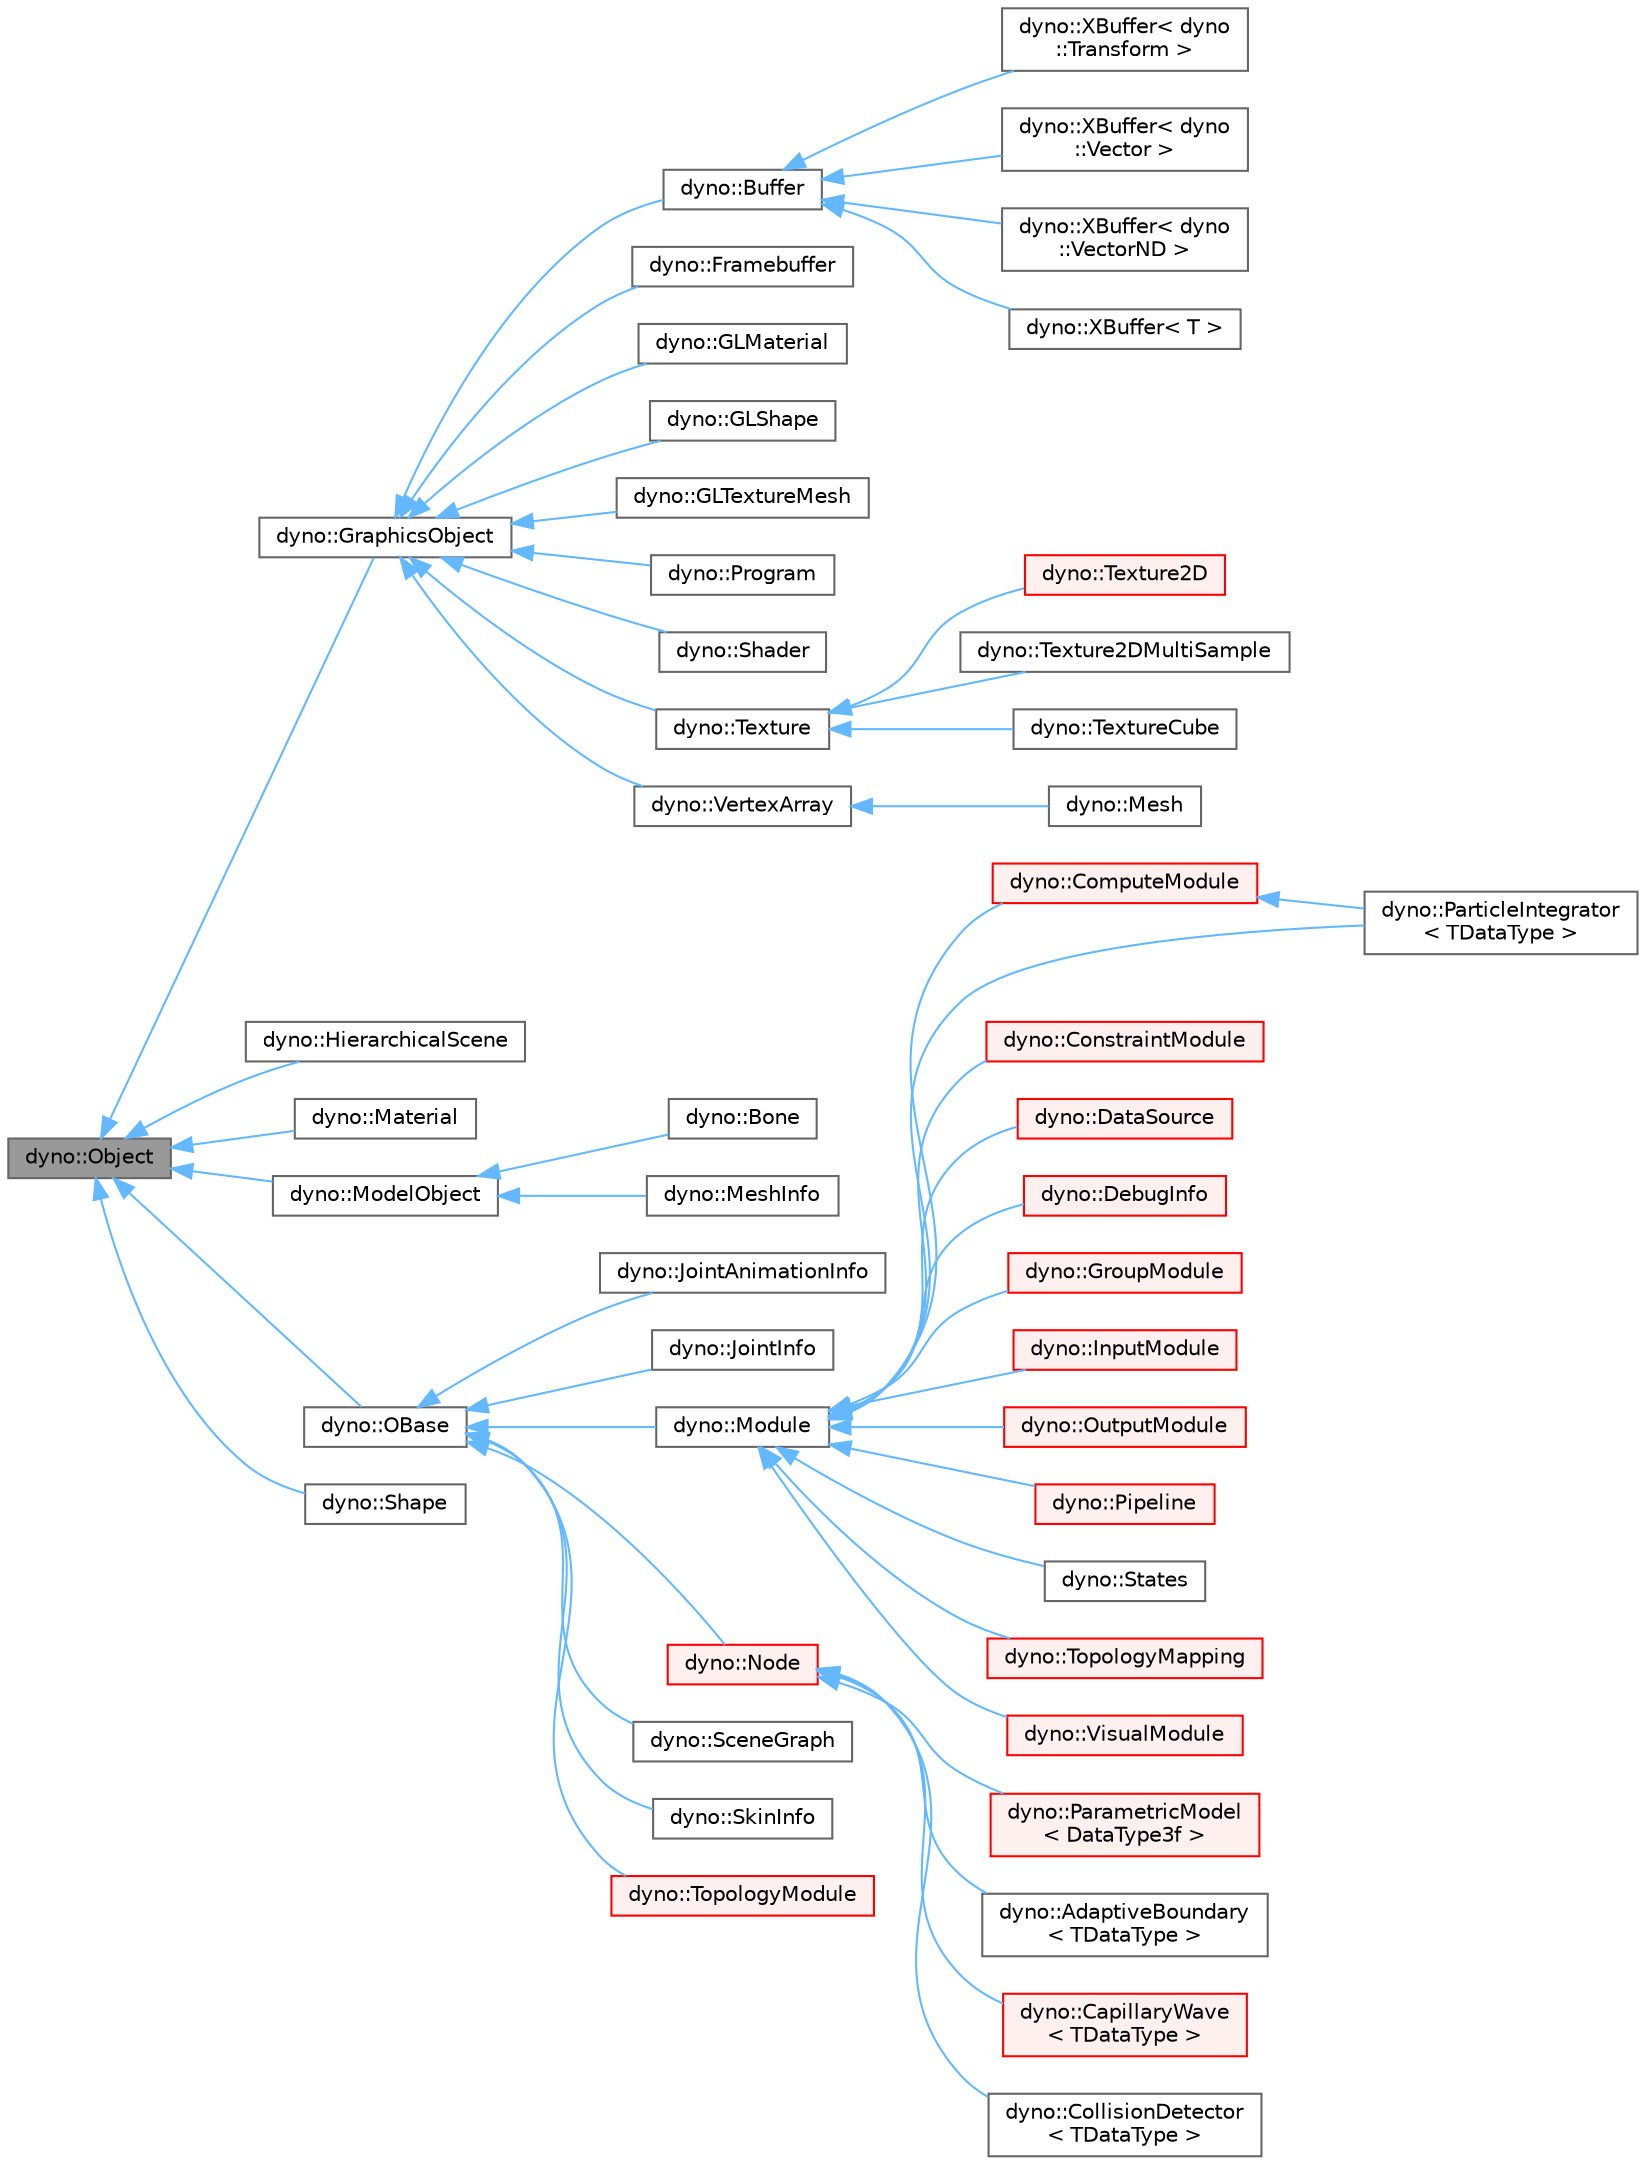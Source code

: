 digraph "dyno::Object"
{
 // LATEX_PDF_SIZE
  bgcolor="transparent";
  edge [fontname=Helvetica,fontsize=10,labelfontname=Helvetica,labelfontsize=10];
  node [fontname=Helvetica,fontsize=10,shape=box,height=0.2,width=0.4];
  rankdir="LR";
  Node1 [id="Node000001",label="dyno::Object",height=0.2,width=0.4,color="gray40", fillcolor="grey60", style="filled", fontcolor="black",tooltip=" "];
  Node1 -> Node2 [id="edge1_Node000001_Node000002",dir="back",color="steelblue1",style="solid",tooltip=" "];
  Node2 [id="Node000002",label="dyno::GraphicsObject",height=0.2,width=0.4,color="gray40", fillcolor="white", style="filled",URL="$classdyno_1_1_graphics_object.html",tooltip=" "];
  Node2 -> Node3 [id="edge2_Node000002_Node000003",dir="back",color="steelblue1",style="solid",tooltip=" "];
  Node3 [id="Node000003",label="dyno::Buffer",height=0.2,width=0.4,color="gray40", fillcolor="white", style="filled",URL="$classdyno_1_1_buffer.html",tooltip=" "];
  Node3 -> Node4 [id="edge3_Node000003_Node000004",dir="back",color="steelblue1",style="solid",tooltip=" "];
  Node4 [id="Node000004",label="dyno::XBuffer\< dyno\l::Transform \>",height=0.2,width=0.4,color="gray40", fillcolor="white", style="filled",URL="$classdyno_1_1_x_buffer.html",tooltip=" "];
  Node3 -> Node5 [id="edge4_Node000003_Node000005",dir="back",color="steelblue1",style="solid",tooltip=" "];
  Node5 [id="Node000005",label="dyno::XBuffer\< dyno\l::Vector \>",height=0.2,width=0.4,color="gray40", fillcolor="white", style="filled",URL="$classdyno_1_1_x_buffer.html",tooltip=" "];
  Node3 -> Node6 [id="edge5_Node000003_Node000006",dir="back",color="steelblue1",style="solid",tooltip=" "];
  Node6 [id="Node000006",label="dyno::XBuffer\< dyno\l::VectorND \>",height=0.2,width=0.4,color="gray40", fillcolor="white", style="filled",URL="$classdyno_1_1_x_buffer.html",tooltip=" "];
  Node3 -> Node7 [id="edge6_Node000003_Node000007",dir="back",color="steelblue1",style="solid",tooltip=" "];
  Node7 [id="Node000007",label="dyno::XBuffer\< T \>",height=0.2,width=0.4,color="gray40", fillcolor="white", style="filled",URL="$classdyno_1_1_x_buffer.html",tooltip=" "];
  Node2 -> Node8 [id="edge7_Node000002_Node000008",dir="back",color="steelblue1",style="solid",tooltip=" "];
  Node8 [id="Node000008",label="dyno::Framebuffer",height=0.2,width=0.4,color="gray40", fillcolor="white", style="filled",URL="$classdyno_1_1_framebuffer.html",tooltip=" "];
  Node2 -> Node9 [id="edge8_Node000002_Node000009",dir="back",color="steelblue1",style="solid",tooltip=" "];
  Node9 [id="Node000009",label="dyno::GLMaterial",height=0.2,width=0.4,color="gray40", fillcolor="white", style="filled",URL="$classdyno_1_1_g_l_material.html",tooltip=" "];
  Node2 -> Node10 [id="edge9_Node000002_Node000010",dir="back",color="steelblue1",style="solid",tooltip=" "];
  Node10 [id="Node000010",label="dyno::GLShape",height=0.2,width=0.4,color="gray40", fillcolor="white", style="filled",URL="$classdyno_1_1_g_l_shape.html",tooltip=" "];
  Node2 -> Node11 [id="edge10_Node000002_Node000011",dir="back",color="steelblue1",style="solid",tooltip=" "];
  Node11 [id="Node000011",label="dyno::GLTextureMesh",height=0.2,width=0.4,color="gray40", fillcolor="white", style="filled",URL="$classdyno_1_1_g_l_texture_mesh.html",tooltip=" "];
  Node2 -> Node12 [id="edge11_Node000002_Node000012",dir="back",color="steelblue1",style="solid",tooltip=" "];
  Node12 [id="Node000012",label="dyno::Program",height=0.2,width=0.4,color="gray40", fillcolor="white", style="filled",URL="$classdyno_1_1_program.html",tooltip=" "];
  Node2 -> Node13 [id="edge12_Node000002_Node000013",dir="back",color="steelblue1",style="solid",tooltip=" "];
  Node13 [id="Node000013",label="dyno::Shader",height=0.2,width=0.4,color="gray40", fillcolor="white", style="filled",URL="$classdyno_1_1_shader.html",tooltip=" "];
  Node2 -> Node14 [id="edge13_Node000002_Node000014",dir="back",color="steelblue1",style="solid",tooltip=" "];
  Node14 [id="Node000014",label="dyno::Texture",height=0.2,width=0.4,color="gray40", fillcolor="white", style="filled",URL="$classdyno_1_1_texture.html",tooltip=" "];
  Node14 -> Node15 [id="edge14_Node000014_Node000015",dir="back",color="steelblue1",style="solid",tooltip=" "];
  Node15 [id="Node000015",label="dyno::Texture2D",height=0.2,width=0.4,color="red", fillcolor="#FFF0F0", style="filled",URL="$classdyno_1_1_texture2_d.html",tooltip=" "];
  Node14 -> Node18 [id="edge15_Node000014_Node000018",dir="back",color="steelblue1",style="solid",tooltip=" "];
  Node18 [id="Node000018",label="dyno::Texture2DMultiSample",height=0.2,width=0.4,color="gray40", fillcolor="white", style="filled",URL="$classdyno_1_1_texture2_d_multi_sample.html",tooltip=" "];
  Node14 -> Node19 [id="edge16_Node000014_Node000019",dir="back",color="steelblue1",style="solid",tooltip=" "];
  Node19 [id="Node000019",label="dyno::TextureCube",height=0.2,width=0.4,color="gray40", fillcolor="white", style="filled",URL="$classdyno_1_1_texture_cube.html",tooltip=" "];
  Node2 -> Node20 [id="edge17_Node000002_Node000020",dir="back",color="steelblue1",style="solid",tooltip=" "];
  Node20 [id="Node000020",label="dyno::VertexArray",height=0.2,width=0.4,color="gray40", fillcolor="white", style="filled",URL="$classdyno_1_1_vertex_array.html",tooltip=" "];
  Node20 -> Node21 [id="edge18_Node000020_Node000021",dir="back",color="steelblue1",style="solid",tooltip=" "];
  Node21 [id="Node000021",label="dyno::Mesh",height=0.2,width=0.4,color="gray40", fillcolor="white", style="filled",URL="$classdyno_1_1_mesh.html",tooltip=" "];
  Node1 -> Node22 [id="edge19_Node000001_Node000022",dir="back",color="steelblue1",style="solid",tooltip=" "];
  Node22 [id="Node000022",label="dyno::HierarchicalScene",height=0.2,width=0.4,color="gray40", fillcolor="white", style="filled",URL="$classdyno_1_1_hierarchical_scene.html",tooltip=" "];
  Node1 -> Node23 [id="edge20_Node000001_Node000023",dir="back",color="steelblue1",style="solid",tooltip=" "];
  Node23 [id="Node000023",label="dyno::Material",height=0.2,width=0.4,color="gray40", fillcolor="white", style="filled",URL="$classdyno_1_1_material.html",tooltip=" "];
  Node1 -> Node24 [id="edge21_Node000001_Node000024",dir="back",color="steelblue1",style="solid",tooltip=" "];
  Node24 [id="Node000024",label="dyno::ModelObject",height=0.2,width=0.4,color="gray40", fillcolor="white", style="filled",URL="$classdyno_1_1_model_object.html",tooltip=" "];
  Node24 -> Node25 [id="edge22_Node000024_Node000025",dir="back",color="steelblue1",style="solid",tooltip=" "];
  Node25 [id="Node000025",label="dyno::Bone",height=0.2,width=0.4,color="gray40", fillcolor="white", style="filled",URL="$classdyno_1_1_bone.html",tooltip=" "];
  Node24 -> Node26 [id="edge23_Node000024_Node000026",dir="back",color="steelblue1",style="solid",tooltip=" "];
  Node26 [id="Node000026",label="dyno::MeshInfo",height=0.2,width=0.4,color="gray40", fillcolor="white", style="filled",URL="$classdyno_1_1_mesh_info.html",tooltip=" "];
  Node1 -> Node27 [id="edge24_Node000001_Node000027",dir="back",color="steelblue1",style="solid",tooltip=" "];
  Node27 [id="Node000027",label="dyno::OBase",height=0.2,width=0.4,color="gray40", fillcolor="white", style="filled",URL="$classdyno_1_1_o_base.html",tooltip=" "];
  Node27 -> Node28 [id="edge25_Node000027_Node000028",dir="back",color="steelblue1",style="solid",tooltip=" "];
  Node28 [id="Node000028",label="dyno::JointAnimationInfo",height=0.2,width=0.4,color="gray40", fillcolor="white", style="filled",URL="$classdyno_1_1_joint_animation_info.html",tooltip=" "];
  Node27 -> Node29 [id="edge26_Node000027_Node000029",dir="back",color="steelblue1",style="solid",tooltip=" "];
  Node29 [id="Node000029",label="dyno::JointInfo",height=0.2,width=0.4,color="gray40", fillcolor="white", style="filled",URL="$classdyno_1_1_joint_info.html",tooltip=" "];
  Node27 -> Node30 [id="edge27_Node000027_Node000030",dir="back",color="steelblue1",style="solid",tooltip=" "];
  Node30 [id="Node000030",label="dyno::Module",height=0.2,width=0.4,color="gray40", fillcolor="white", style="filled",URL="$classdyno_1_1_module.html",tooltip=" "];
  Node30 -> Node31 [id="edge28_Node000030_Node000031",dir="back",color="steelblue1",style="solid",tooltip=" "];
  Node31 [id="Node000031",label="dyno::ComputeModule",height=0.2,width=0.4,color="red", fillcolor="#FFF0F0", style="filled",URL="$classdyno_1_1_compute_module.html",tooltip=" "];
  Node31 -> Node69 [id="edge29_Node000031_Node000069",dir="back",color="steelblue1",style="solid",tooltip=" "];
  Node69 [id="Node000069",label="dyno::ParticleIntegrator\l\< TDataType \>",height=0.2,width=0.4,color="gray40", fillcolor="white", style="filled",URL="$classdyno_1_1_particle_integrator.html",tooltip=" "];
  Node30 -> Node74 [id="edge30_Node000030_Node000074",dir="back",color="steelblue1",style="solid",tooltip=" "];
  Node74 [id="Node000074",label="dyno::ConstraintModule",height=0.2,width=0.4,color="red", fillcolor="#FFF0F0", style="filled",URL="$classdyno_1_1_constraint_module.html",tooltip=" "];
  Node30 -> Node105 [id="edge31_Node000030_Node000105",dir="back",color="steelblue1",style="solid",tooltip=" "];
  Node105 [id="Node000105",label="dyno::DataSource",height=0.2,width=0.4,color="red", fillcolor="#FFF0F0", style="filled",URL="$classdyno_1_1_data_source.html",tooltip=" "];
  Node30 -> Node108 [id="edge32_Node000030_Node000108",dir="back",color="steelblue1",style="solid",tooltip=" "];
  Node108 [id="Node000108",label="dyno::DebugInfo",height=0.2,width=0.4,color="red", fillcolor="#FFF0F0", style="filled",URL="$classdyno_1_1_debug_info.html",tooltip=" "];
  Node30 -> Node113 [id="edge33_Node000030_Node000113",dir="back",color="steelblue1",style="solid",tooltip=" "];
  Node113 [id="Node000113",label="dyno::GroupModule",height=0.2,width=0.4,color="red", fillcolor="#FFF0F0", style="filled",URL="$classdyno_1_1_group_module.html",tooltip=" "];
  Node30 -> Node120 [id="edge34_Node000030_Node000120",dir="back",color="steelblue1",style="solid",tooltip=" "];
  Node120 [id="Node000120",label="dyno::InputModule",height=0.2,width=0.4,color="red", fillcolor="#FFF0F0", style="filled",URL="$classdyno_1_1_input_module.html",tooltip=" "];
  Node30 -> Node131 [id="edge35_Node000030_Node000131",dir="back",color="steelblue1",style="solid",tooltip=" "];
  Node131 [id="Node000131",label="dyno::OutputModule",height=0.2,width=0.4,color="red", fillcolor="#FFF0F0", style="filled",URL="$classdyno_1_1_output_module.html",tooltip=" "];
  Node30 -> Node69 [id="edge36_Node000030_Node000069",dir="back",color="steelblue1",style="solid",tooltip=" "];
  Node30 -> Node137 [id="edge37_Node000030_Node000137",dir="back",color="steelblue1",style="solid",tooltip=" "];
  Node137 [id="Node000137",label="dyno::Pipeline",height=0.2,width=0.4,color="red", fillcolor="#FFF0F0", style="filled",URL="$classdyno_1_1_pipeline.html",tooltip=" "];
  Node30 -> Node140 [id="edge38_Node000030_Node000140",dir="back",color="steelblue1",style="solid",tooltip=" "];
  Node140 [id="Node000140",label="dyno::States",height=0.2,width=0.4,color="gray40", fillcolor="white", style="filled",URL="$classdyno_1_1_states.html",tooltip=" "];
  Node30 -> Node141 [id="edge39_Node000030_Node000141",dir="back",color="steelblue1",style="solid",tooltip=" "];
  Node141 [id="Node000141",label="dyno::TopologyMapping",height=0.2,width=0.4,color="red", fillcolor="#FFF0F0", style="filled",URL="$classdyno_1_1_topology_mapping.html",tooltip=" "];
  Node30 -> Node161 [id="edge40_Node000030_Node000161",dir="back",color="steelblue1",style="solid",tooltip=" "];
  Node161 [id="Node000161",label="dyno::VisualModule",height=0.2,width=0.4,color="red", fillcolor="#FFF0F0", style="filled",URL="$classdyno_1_1_visual_module.html",tooltip=" "];
  Node27 -> Node181 [id="edge41_Node000027_Node000181",dir="back",color="steelblue1",style="solid",tooltip=" "];
  Node181 [id="Node000181",label="dyno::Node",height=0.2,width=0.4,color="red", fillcolor="#FFF0F0", style="filled",URL="$classdyno_1_1_node.html",tooltip=" "];
  Node181 -> Node182 [id="edge42_Node000181_Node000182",dir="back",color="steelblue1",style="solid",tooltip=" "];
  Node182 [id="Node000182",label="dyno::ParametricModel\l\< DataType3f \>",height=0.2,width=0.4,color="red", fillcolor="#FFF0F0", style="filled",URL="$classdyno_1_1_parametric_model.html",tooltip=" "];
  Node181 -> Node189 [id="edge43_Node000181_Node000189",dir="back",color="steelblue1",style="solid",tooltip=" "];
  Node189 [id="Node000189",label="dyno::AdaptiveBoundary\l\< TDataType \>",height=0.2,width=0.4,color="gray40", fillcolor="white", style="filled",URL="$classdyno_1_1_adaptive_boundary.html",tooltip=" "];
  Node181 -> Node190 [id="edge44_Node000181_Node000190",dir="back",color="steelblue1",style="solid",tooltip=" "];
  Node190 [id="Node000190",label="dyno::CapillaryWave\l\< TDataType \>",height=0.2,width=0.4,color="red", fillcolor="#FFF0F0", style="filled",URL="$classdyno_1_1_capillary_wave.html",tooltip=" "];
  Node181 -> Node192 [id="edge45_Node000181_Node000192",dir="back",color="steelblue1",style="solid",tooltip=" "];
  Node192 [id="Node000192",label="dyno::CollisionDetector\l\< TDataType \>",height=0.2,width=0.4,color="gray40", fillcolor="white", style="filled",URL="$classdyno_1_1_collision_detector.html",tooltip=" "];
  Node27 -> Node305 [id="edge46_Node000027_Node000305",dir="back",color="steelblue1",style="solid",tooltip=" "];
  Node305 [id="Node000305",label="dyno::SceneGraph",height=0.2,width=0.4,color="gray40", fillcolor="white", style="filled",URL="$classdyno_1_1_scene_graph.html",tooltip=" "];
  Node27 -> Node306 [id="edge47_Node000027_Node000306",dir="back",color="steelblue1",style="solid",tooltip=" "];
  Node306 [id="Node000306",label="dyno::SkinInfo",height=0.2,width=0.4,color="gray40", fillcolor="white", style="filled",URL="$classdyno_1_1_skin_info.html",tooltip=" "];
  Node27 -> Node307 [id="edge48_Node000027_Node000307",dir="back",color="steelblue1",style="solid",tooltip=" "];
  Node307 [id="Node000307",label="dyno::TopologyModule",height=0.2,width=0.4,color="red", fillcolor="#FFF0F0", style="filled",URL="$classdyno_1_1_topology_module.html",tooltip=" "];
  Node1 -> Node330 [id="edge49_Node000001_Node000330",dir="back",color="steelblue1",style="solid",tooltip=" "];
  Node330 [id="Node000330",label="dyno::Shape",height=0.2,width=0.4,color="gray40", fillcolor="white", style="filled",URL="$classdyno_1_1_shape.html",tooltip=" "];
}
